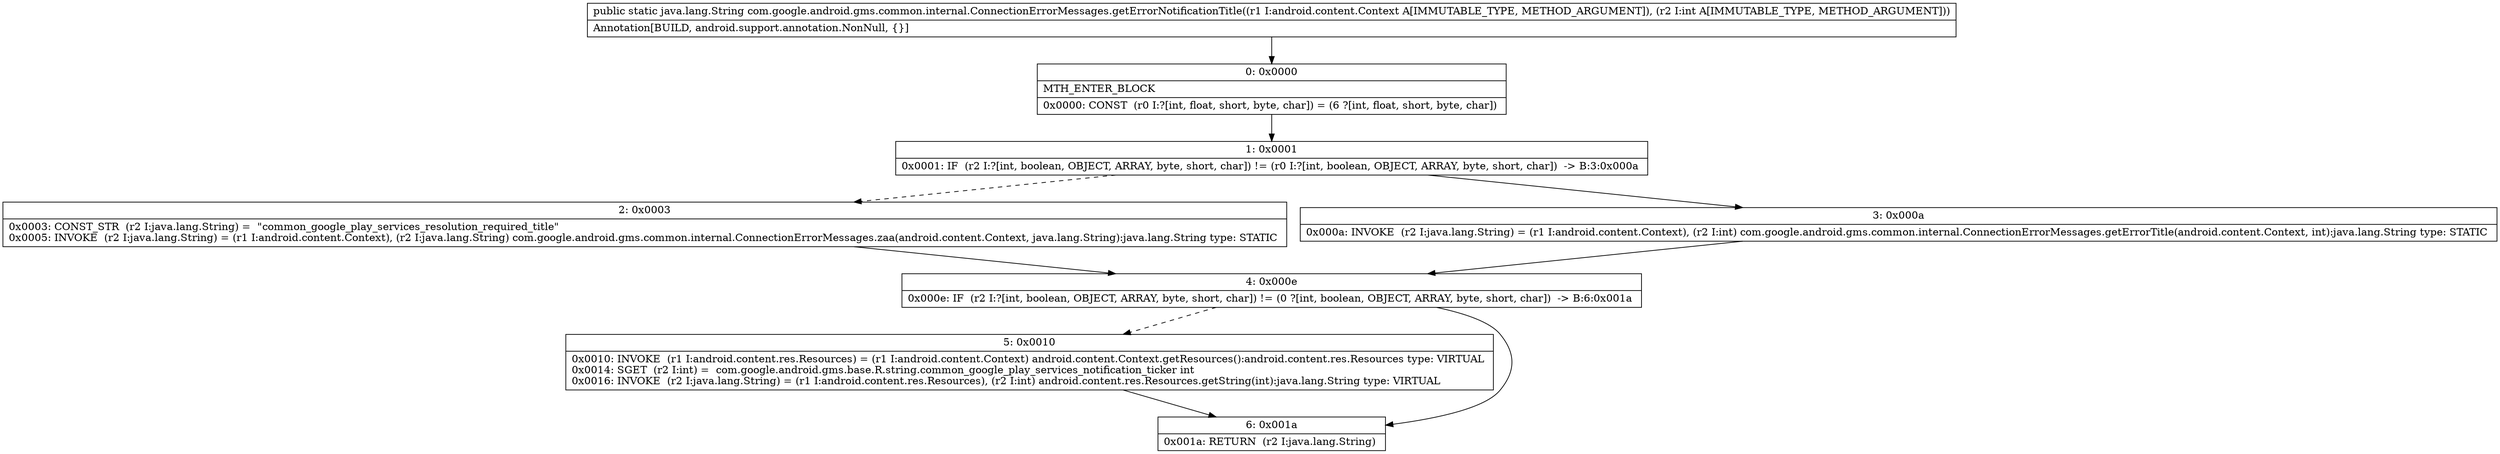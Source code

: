 digraph "CFG forcom.google.android.gms.common.internal.ConnectionErrorMessages.getErrorNotificationTitle(Landroid\/content\/Context;I)Ljava\/lang\/String;" {
Node_0 [shape=record,label="{0\:\ 0x0000|MTH_ENTER_BLOCK\l|0x0000: CONST  (r0 I:?[int, float, short, byte, char]) = (6 ?[int, float, short, byte, char]) \l}"];
Node_1 [shape=record,label="{1\:\ 0x0001|0x0001: IF  (r2 I:?[int, boolean, OBJECT, ARRAY, byte, short, char]) != (r0 I:?[int, boolean, OBJECT, ARRAY, byte, short, char])  \-\> B:3:0x000a \l}"];
Node_2 [shape=record,label="{2\:\ 0x0003|0x0003: CONST_STR  (r2 I:java.lang.String) =  \"common_google_play_services_resolution_required_title\" \l0x0005: INVOKE  (r2 I:java.lang.String) = (r1 I:android.content.Context), (r2 I:java.lang.String) com.google.android.gms.common.internal.ConnectionErrorMessages.zaa(android.content.Context, java.lang.String):java.lang.String type: STATIC \l}"];
Node_3 [shape=record,label="{3\:\ 0x000a|0x000a: INVOKE  (r2 I:java.lang.String) = (r1 I:android.content.Context), (r2 I:int) com.google.android.gms.common.internal.ConnectionErrorMessages.getErrorTitle(android.content.Context, int):java.lang.String type: STATIC \l}"];
Node_4 [shape=record,label="{4\:\ 0x000e|0x000e: IF  (r2 I:?[int, boolean, OBJECT, ARRAY, byte, short, char]) != (0 ?[int, boolean, OBJECT, ARRAY, byte, short, char])  \-\> B:6:0x001a \l}"];
Node_5 [shape=record,label="{5\:\ 0x0010|0x0010: INVOKE  (r1 I:android.content.res.Resources) = (r1 I:android.content.Context) android.content.Context.getResources():android.content.res.Resources type: VIRTUAL \l0x0014: SGET  (r2 I:int) =  com.google.android.gms.base.R.string.common_google_play_services_notification_ticker int \l0x0016: INVOKE  (r2 I:java.lang.String) = (r1 I:android.content.res.Resources), (r2 I:int) android.content.res.Resources.getString(int):java.lang.String type: VIRTUAL \l}"];
Node_6 [shape=record,label="{6\:\ 0x001a|0x001a: RETURN  (r2 I:java.lang.String) \l}"];
MethodNode[shape=record,label="{public static java.lang.String com.google.android.gms.common.internal.ConnectionErrorMessages.getErrorNotificationTitle((r1 I:android.content.Context A[IMMUTABLE_TYPE, METHOD_ARGUMENT]), (r2 I:int A[IMMUTABLE_TYPE, METHOD_ARGUMENT]))  | Annotation[BUILD, android.support.annotation.NonNull, \{\}]\l}"];
MethodNode -> Node_0;
Node_0 -> Node_1;
Node_1 -> Node_2[style=dashed];
Node_1 -> Node_3;
Node_2 -> Node_4;
Node_3 -> Node_4;
Node_4 -> Node_5[style=dashed];
Node_4 -> Node_6;
Node_5 -> Node_6;
}


